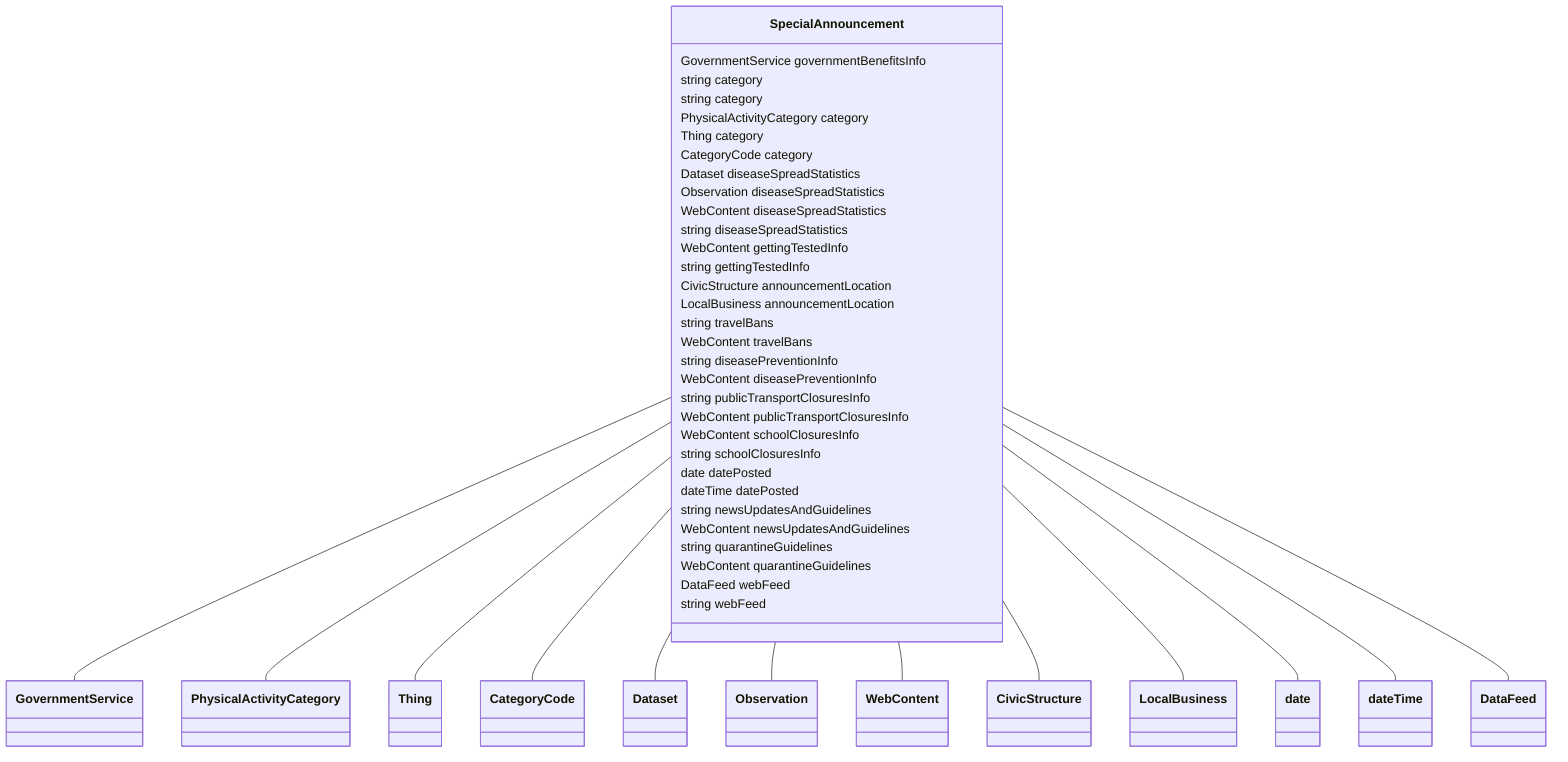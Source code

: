 classDiagram
  SpecialAnnouncement -- GovernmentService
  SpecialAnnouncement -- PhysicalActivityCategory
  SpecialAnnouncement -- Thing
  SpecialAnnouncement -- CategoryCode
  SpecialAnnouncement -- Dataset
  SpecialAnnouncement -- Observation
  SpecialAnnouncement -- WebContent
  SpecialAnnouncement -- CivicStructure
  SpecialAnnouncement -- LocalBusiness
  SpecialAnnouncement -- date
  SpecialAnnouncement -- dateTime
  SpecialAnnouncement -- DataFeed


class SpecialAnnouncement {

  GovernmentService governmentBenefitsInfo
  string category
  string category
  PhysicalActivityCategory category
  Thing category
  CategoryCode category
  Dataset diseaseSpreadStatistics
  Observation diseaseSpreadStatistics
  WebContent diseaseSpreadStatistics
  string diseaseSpreadStatistics
  WebContent gettingTestedInfo
  string gettingTestedInfo
  CivicStructure announcementLocation
  LocalBusiness announcementLocation
  string travelBans
  WebContent travelBans
  string diseasePreventionInfo
  WebContent diseasePreventionInfo
  string publicTransportClosuresInfo
  WebContent publicTransportClosuresInfo
  WebContent schoolClosuresInfo
  string schoolClosuresInfo
  date datePosted
  dateTime datePosted
  string newsUpdatesAndGuidelines
  WebContent newsUpdatesAndGuidelines
  string quarantineGuidelines
  WebContent quarantineGuidelines
  DataFeed webFeed
  string webFeed

 }